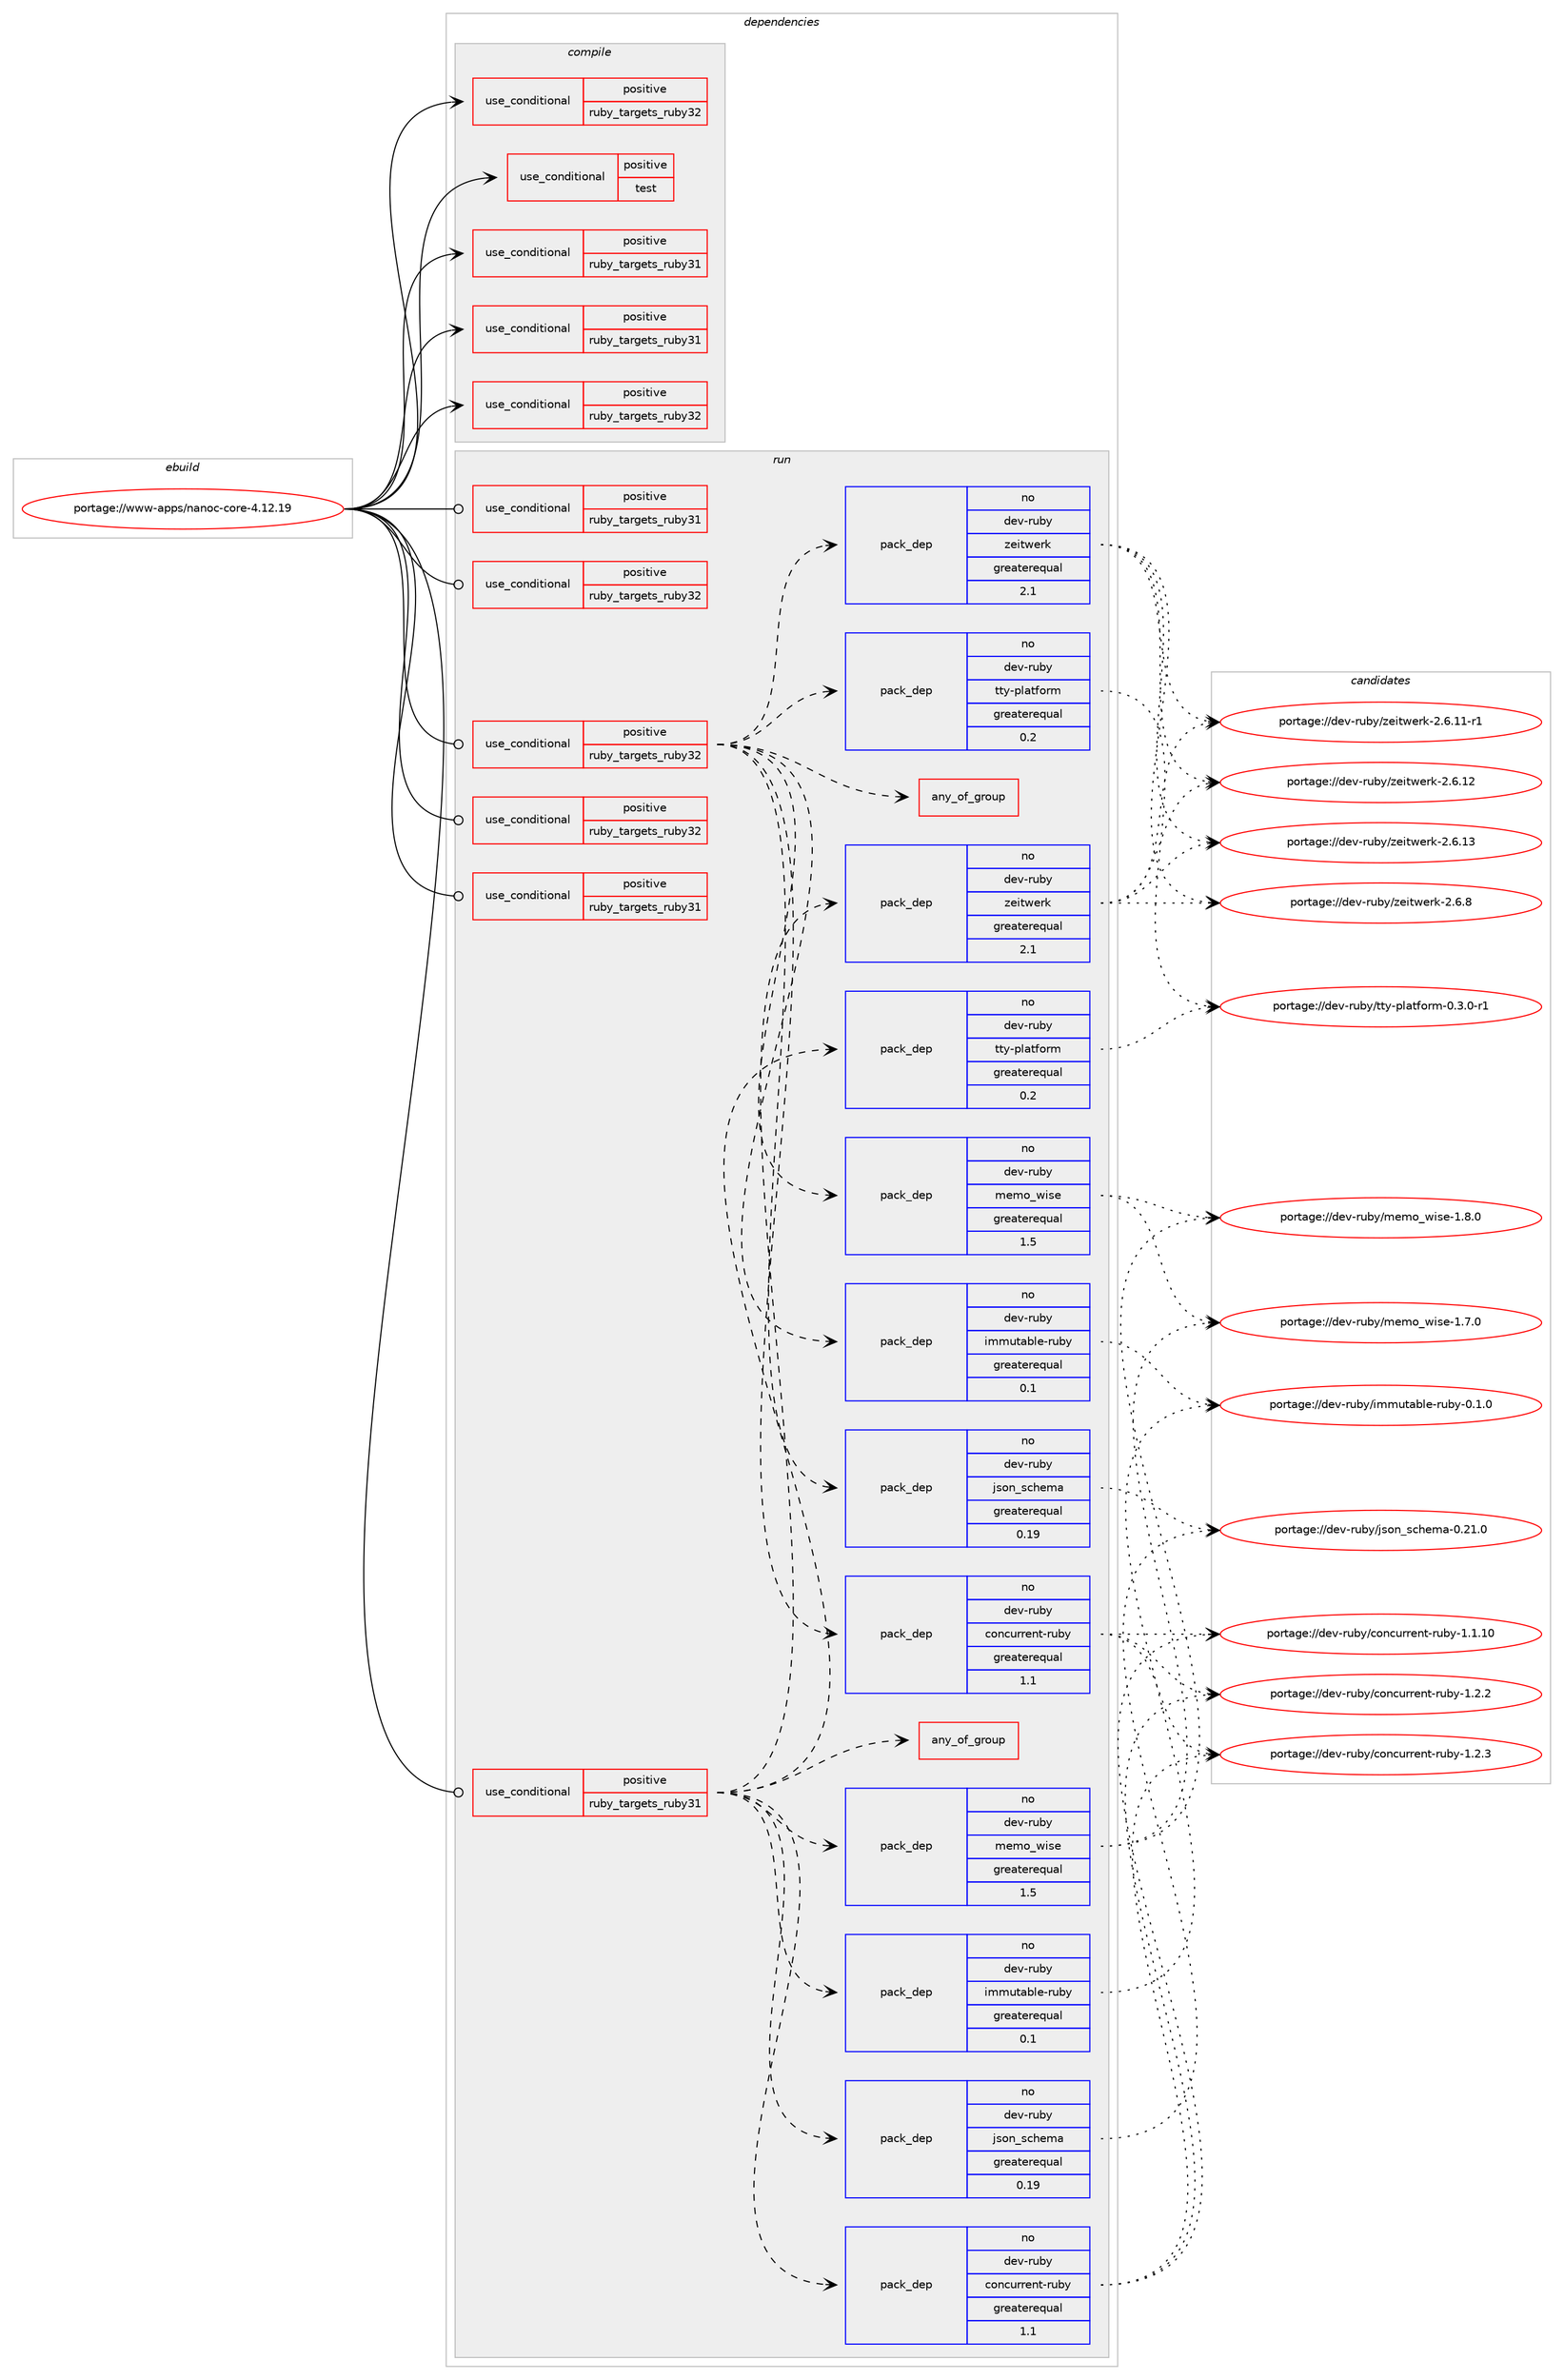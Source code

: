digraph prolog {

# *************
# Graph options
# *************

newrank=true;
concentrate=true;
compound=true;
graph [rankdir=LR,fontname=Helvetica,fontsize=10,ranksep=1.5];#, ranksep=2.5, nodesep=0.2];
edge  [arrowhead=vee];
node  [fontname=Helvetica,fontsize=10];

# **********
# The ebuild
# **********

subgraph cluster_leftcol {
color=gray;
rank=same;
label=<<i>ebuild</i>>;
id [label="portage://www-apps/nanoc-core-4.12.19", color=red, width=4, href="../www-apps/nanoc-core-4.12.19.svg"];
}

# ****************
# The dependencies
# ****************

subgraph cluster_midcol {
color=gray;
label=<<i>dependencies</i>>;
subgraph cluster_compile {
fillcolor="#eeeeee";
style=filled;
label=<<i>compile</i>>;
subgraph cond11977 {
dependency17262 [label=<<TABLE BORDER="0" CELLBORDER="1" CELLSPACING="0" CELLPADDING="4"><TR><TD ROWSPAN="3" CELLPADDING="10">use_conditional</TD></TR><TR><TD>positive</TD></TR><TR><TD>ruby_targets_ruby31</TD></TR></TABLE>>, shape=none, color=red];
# *** BEGIN UNKNOWN DEPENDENCY TYPE (TODO) ***
# dependency17262 -> package_dependency(portage://www-apps/nanoc-core-4.12.19,install,no,dev-lang,ruby,none,[,,],[slot(3.1)],[])
# *** END UNKNOWN DEPENDENCY TYPE (TODO) ***

}
id:e -> dependency17262:w [weight=20,style="solid",arrowhead="vee"];
subgraph cond11978 {
dependency17263 [label=<<TABLE BORDER="0" CELLBORDER="1" CELLSPACING="0" CELLPADDING="4"><TR><TD ROWSPAN="3" CELLPADDING="10">use_conditional</TD></TR><TR><TD>positive</TD></TR><TR><TD>ruby_targets_ruby31</TD></TR></TABLE>>, shape=none, color=red];
# *** BEGIN UNKNOWN DEPENDENCY TYPE (TODO) ***
# dependency17263 -> package_dependency(portage://www-apps/nanoc-core-4.12.19,install,no,virtual,rubygems,none,[,,],[],[use(enable(ruby_targets_ruby31),negative)])
# *** END UNKNOWN DEPENDENCY TYPE (TODO) ***

}
id:e -> dependency17263:w [weight=20,style="solid",arrowhead="vee"];
subgraph cond11979 {
dependency17264 [label=<<TABLE BORDER="0" CELLBORDER="1" CELLSPACING="0" CELLPADDING="4"><TR><TD ROWSPAN="3" CELLPADDING="10">use_conditional</TD></TR><TR><TD>positive</TD></TR><TR><TD>ruby_targets_ruby32</TD></TR></TABLE>>, shape=none, color=red];
# *** BEGIN UNKNOWN DEPENDENCY TYPE (TODO) ***
# dependency17264 -> package_dependency(portage://www-apps/nanoc-core-4.12.19,install,no,dev-lang,ruby,none,[,,],[slot(3.2)],[])
# *** END UNKNOWN DEPENDENCY TYPE (TODO) ***

}
id:e -> dependency17264:w [weight=20,style="solid",arrowhead="vee"];
subgraph cond11980 {
dependency17265 [label=<<TABLE BORDER="0" CELLBORDER="1" CELLSPACING="0" CELLPADDING="4"><TR><TD ROWSPAN="3" CELLPADDING="10">use_conditional</TD></TR><TR><TD>positive</TD></TR><TR><TD>ruby_targets_ruby32</TD></TR></TABLE>>, shape=none, color=red];
# *** BEGIN UNKNOWN DEPENDENCY TYPE (TODO) ***
# dependency17265 -> package_dependency(portage://www-apps/nanoc-core-4.12.19,install,no,virtual,rubygems,none,[,,],[],[use(enable(ruby_targets_ruby32),negative)])
# *** END UNKNOWN DEPENDENCY TYPE (TODO) ***

}
id:e -> dependency17265:w [weight=20,style="solid",arrowhead="vee"];
subgraph cond11981 {
dependency17266 [label=<<TABLE BORDER="0" CELLBORDER="1" CELLSPACING="0" CELLPADDING="4"><TR><TD ROWSPAN="3" CELLPADDING="10">use_conditional</TD></TR><TR><TD>positive</TD></TR><TR><TD>test</TD></TR></TABLE>>, shape=none, color=red];
# *** BEGIN UNKNOWN DEPENDENCY TYPE (TODO) ***
# dependency17266 -> package_dependency(portage://www-apps/nanoc-core-4.12.19,install,no,app-text,asciidoc,none,[,,],[],[])
# *** END UNKNOWN DEPENDENCY TYPE (TODO) ***

# *** BEGIN UNKNOWN DEPENDENCY TYPE (TODO) ***
# dependency17266 -> package_dependency(portage://www-apps/nanoc-core-4.12.19,install,no,app-text,highlight,none,[,,],[],[])
# *** END UNKNOWN DEPENDENCY TYPE (TODO) ***

}
id:e -> dependency17266:w [weight=20,style="solid",arrowhead="vee"];
}
subgraph cluster_compileandrun {
fillcolor="#eeeeee";
style=filled;
label=<<i>compile and run</i>>;
}
subgraph cluster_run {
fillcolor="#eeeeee";
style=filled;
label=<<i>run</i>>;
subgraph cond11982 {
dependency17267 [label=<<TABLE BORDER="0" CELLBORDER="1" CELLSPACING="0" CELLPADDING="4"><TR><TD ROWSPAN="3" CELLPADDING="10">use_conditional</TD></TR><TR><TD>positive</TD></TR><TR><TD>ruby_targets_ruby31</TD></TR></TABLE>>, shape=none, color=red];
# *** BEGIN UNKNOWN DEPENDENCY TYPE (TODO) ***
# dependency17267 -> package_dependency(portage://www-apps/nanoc-core-4.12.19,run,no,dev-lang,ruby,none,[,,],[slot(3.1)],[])
# *** END UNKNOWN DEPENDENCY TYPE (TODO) ***

}
id:e -> dependency17267:w [weight=20,style="solid",arrowhead="odot"];
subgraph cond11983 {
dependency17268 [label=<<TABLE BORDER="0" CELLBORDER="1" CELLSPACING="0" CELLPADDING="4"><TR><TD ROWSPAN="3" CELLPADDING="10">use_conditional</TD></TR><TR><TD>positive</TD></TR><TR><TD>ruby_targets_ruby31</TD></TR></TABLE>>, shape=none, color=red];
subgraph pack5073 {
dependency17269 [label=<<TABLE BORDER="0" CELLBORDER="1" CELLSPACING="0" CELLPADDING="4" WIDTH="220"><TR><TD ROWSPAN="6" CELLPADDING="30">pack_dep</TD></TR><TR><TD WIDTH="110">no</TD></TR><TR><TD>dev-ruby</TD></TR><TR><TD>concurrent-ruby</TD></TR><TR><TD>greaterequal</TD></TR><TR><TD>1.1</TD></TR></TABLE>>, shape=none, color=blue];
}
dependency17268:e -> dependency17269:w [weight=20,style="dashed",arrowhead="vee"];
# *** BEGIN UNKNOWN DEPENDENCY TYPE (TODO) ***
# dependency17268 -> package_dependency(portage://www-apps/nanoc-core-4.12.19,run,no,dev-ruby,ddmetrics,none,[,,],[slot(1)],[use(enable(ruby_targets_ruby31),negative)])
# *** END UNKNOWN DEPENDENCY TYPE (TODO) ***

# *** BEGIN UNKNOWN DEPENDENCY TYPE (TODO) ***
# dependency17268 -> package_dependency(portage://www-apps/nanoc-core-4.12.19,run,no,dev-ruby,ddplugin,none,[,,],[slot(1)],[use(enable(ruby_targets_ruby31),negative)])
# *** END UNKNOWN DEPENDENCY TYPE (TODO) ***

subgraph pack5074 {
dependency17270 [label=<<TABLE BORDER="0" CELLBORDER="1" CELLSPACING="0" CELLPADDING="4" WIDTH="220"><TR><TD ROWSPAN="6" CELLPADDING="30">pack_dep</TD></TR><TR><TD WIDTH="110">no</TD></TR><TR><TD>dev-ruby</TD></TR><TR><TD>immutable-ruby</TD></TR><TR><TD>greaterequal</TD></TR><TR><TD>0.1</TD></TR></TABLE>>, shape=none, color=blue];
}
dependency17268:e -> dependency17270:w [weight=20,style="dashed",arrowhead="vee"];
subgraph pack5075 {
dependency17271 [label=<<TABLE BORDER="0" CELLBORDER="1" CELLSPACING="0" CELLPADDING="4" WIDTH="220"><TR><TD ROWSPAN="6" CELLPADDING="30">pack_dep</TD></TR><TR><TD WIDTH="110">no</TD></TR><TR><TD>dev-ruby</TD></TR><TR><TD>json_schema</TD></TR><TR><TD>greaterequal</TD></TR><TR><TD>0.19</TD></TR></TABLE>>, shape=none, color=blue];
}
dependency17268:e -> dependency17271:w [weight=20,style="dashed",arrowhead="vee"];
subgraph pack5076 {
dependency17272 [label=<<TABLE BORDER="0" CELLBORDER="1" CELLSPACING="0" CELLPADDING="4" WIDTH="220"><TR><TD ROWSPAN="6" CELLPADDING="30">pack_dep</TD></TR><TR><TD WIDTH="110">no</TD></TR><TR><TD>dev-ruby</TD></TR><TR><TD>memo_wise</TD></TR><TR><TD>greaterequal</TD></TR><TR><TD>1.5</TD></TR></TABLE>>, shape=none, color=blue];
}
dependency17268:e -> dependency17272:w [weight=20,style="dashed",arrowhead="vee"];
subgraph any211 {
dependency17273 [label=<<TABLE BORDER="0" CELLBORDER="1" CELLSPACING="0" CELLPADDING="4"><TR><TD CELLPADDING="10">any_of_group</TD></TR></TABLE>>, shape=none, color=red];# *** BEGIN UNKNOWN DEPENDENCY TYPE (TODO) ***
# dependency17273 -> package_dependency(portage://www-apps/nanoc-core-4.12.19,run,no,dev-ruby,psych,none,[,,],[slot(5)],[use(enable(ruby_targets_ruby31),negative)])
# *** END UNKNOWN DEPENDENCY TYPE (TODO) ***

# *** BEGIN UNKNOWN DEPENDENCY TYPE (TODO) ***
# dependency17273 -> package_dependency(portage://www-apps/nanoc-core-4.12.19,run,no,dev-ruby,psych,none,[,,],[slot(0)],[use(enable(ruby_targets_ruby31),negative)])
# *** END UNKNOWN DEPENDENCY TYPE (TODO) ***

}
dependency17268:e -> dependency17273:w [weight=20,style="dashed",arrowhead="vee"];
# *** BEGIN UNKNOWN DEPENDENCY TYPE (TODO) ***
# dependency17268 -> package_dependency(portage://www-apps/nanoc-core-4.12.19,run,no,dev-ruby,slow_enumerator_tools,none,[,,],[slot(1)],[use(enable(ruby_targets_ruby31),negative)])
# *** END UNKNOWN DEPENDENCY TYPE (TODO) ***

subgraph pack5077 {
dependency17274 [label=<<TABLE BORDER="0" CELLBORDER="1" CELLSPACING="0" CELLPADDING="4" WIDTH="220"><TR><TD ROWSPAN="6" CELLPADDING="30">pack_dep</TD></TR><TR><TD WIDTH="110">no</TD></TR><TR><TD>dev-ruby</TD></TR><TR><TD>tty-platform</TD></TR><TR><TD>greaterequal</TD></TR><TR><TD>0.2</TD></TR></TABLE>>, shape=none, color=blue];
}
dependency17268:e -> dependency17274:w [weight=20,style="dashed",arrowhead="vee"];
subgraph pack5078 {
dependency17275 [label=<<TABLE BORDER="0" CELLBORDER="1" CELLSPACING="0" CELLPADDING="4" WIDTH="220"><TR><TD ROWSPAN="6" CELLPADDING="30">pack_dep</TD></TR><TR><TD WIDTH="110">no</TD></TR><TR><TD>dev-ruby</TD></TR><TR><TD>zeitwerk</TD></TR><TR><TD>greaterequal</TD></TR><TR><TD>2.1</TD></TR></TABLE>>, shape=none, color=blue];
}
dependency17268:e -> dependency17275:w [weight=20,style="dashed",arrowhead="vee"];
}
id:e -> dependency17268:w [weight=20,style="solid",arrowhead="odot"];
subgraph cond11984 {
dependency17276 [label=<<TABLE BORDER="0" CELLBORDER="1" CELLSPACING="0" CELLPADDING="4"><TR><TD ROWSPAN="3" CELLPADDING="10">use_conditional</TD></TR><TR><TD>positive</TD></TR><TR><TD>ruby_targets_ruby31</TD></TR></TABLE>>, shape=none, color=red];
# *** BEGIN UNKNOWN DEPENDENCY TYPE (TODO) ***
# dependency17276 -> package_dependency(portage://www-apps/nanoc-core-4.12.19,run,no,virtual,rubygems,none,[,,],[],[use(enable(ruby_targets_ruby31),negative)])
# *** END UNKNOWN DEPENDENCY TYPE (TODO) ***

}
id:e -> dependency17276:w [weight=20,style="solid",arrowhead="odot"];
subgraph cond11985 {
dependency17277 [label=<<TABLE BORDER="0" CELLBORDER="1" CELLSPACING="0" CELLPADDING="4"><TR><TD ROWSPAN="3" CELLPADDING="10">use_conditional</TD></TR><TR><TD>positive</TD></TR><TR><TD>ruby_targets_ruby32</TD></TR></TABLE>>, shape=none, color=red];
# *** BEGIN UNKNOWN DEPENDENCY TYPE (TODO) ***
# dependency17277 -> package_dependency(portage://www-apps/nanoc-core-4.12.19,run,no,dev-lang,ruby,none,[,,],[slot(3.2)],[])
# *** END UNKNOWN DEPENDENCY TYPE (TODO) ***

}
id:e -> dependency17277:w [weight=20,style="solid",arrowhead="odot"];
subgraph cond11986 {
dependency17278 [label=<<TABLE BORDER="0" CELLBORDER="1" CELLSPACING="0" CELLPADDING="4"><TR><TD ROWSPAN="3" CELLPADDING="10">use_conditional</TD></TR><TR><TD>positive</TD></TR><TR><TD>ruby_targets_ruby32</TD></TR></TABLE>>, shape=none, color=red];
subgraph pack5079 {
dependency17279 [label=<<TABLE BORDER="0" CELLBORDER="1" CELLSPACING="0" CELLPADDING="4" WIDTH="220"><TR><TD ROWSPAN="6" CELLPADDING="30">pack_dep</TD></TR><TR><TD WIDTH="110">no</TD></TR><TR><TD>dev-ruby</TD></TR><TR><TD>concurrent-ruby</TD></TR><TR><TD>greaterequal</TD></TR><TR><TD>1.1</TD></TR></TABLE>>, shape=none, color=blue];
}
dependency17278:e -> dependency17279:w [weight=20,style="dashed",arrowhead="vee"];
# *** BEGIN UNKNOWN DEPENDENCY TYPE (TODO) ***
# dependency17278 -> package_dependency(portage://www-apps/nanoc-core-4.12.19,run,no,dev-ruby,ddmetrics,none,[,,],[slot(1)],[use(enable(ruby_targets_ruby32),negative)])
# *** END UNKNOWN DEPENDENCY TYPE (TODO) ***

# *** BEGIN UNKNOWN DEPENDENCY TYPE (TODO) ***
# dependency17278 -> package_dependency(portage://www-apps/nanoc-core-4.12.19,run,no,dev-ruby,ddplugin,none,[,,],[slot(1)],[use(enable(ruby_targets_ruby32),negative)])
# *** END UNKNOWN DEPENDENCY TYPE (TODO) ***

subgraph pack5080 {
dependency17280 [label=<<TABLE BORDER="0" CELLBORDER="1" CELLSPACING="0" CELLPADDING="4" WIDTH="220"><TR><TD ROWSPAN="6" CELLPADDING="30">pack_dep</TD></TR><TR><TD WIDTH="110">no</TD></TR><TR><TD>dev-ruby</TD></TR><TR><TD>immutable-ruby</TD></TR><TR><TD>greaterequal</TD></TR><TR><TD>0.1</TD></TR></TABLE>>, shape=none, color=blue];
}
dependency17278:e -> dependency17280:w [weight=20,style="dashed",arrowhead="vee"];
subgraph pack5081 {
dependency17281 [label=<<TABLE BORDER="0" CELLBORDER="1" CELLSPACING="0" CELLPADDING="4" WIDTH="220"><TR><TD ROWSPAN="6" CELLPADDING="30">pack_dep</TD></TR><TR><TD WIDTH="110">no</TD></TR><TR><TD>dev-ruby</TD></TR><TR><TD>json_schema</TD></TR><TR><TD>greaterequal</TD></TR><TR><TD>0.19</TD></TR></TABLE>>, shape=none, color=blue];
}
dependency17278:e -> dependency17281:w [weight=20,style="dashed",arrowhead="vee"];
subgraph pack5082 {
dependency17282 [label=<<TABLE BORDER="0" CELLBORDER="1" CELLSPACING="0" CELLPADDING="4" WIDTH="220"><TR><TD ROWSPAN="6" CELLPADDING="30">pack_dep</TD></TR><TR><TD WIDTH="110">no</TD></TR><TR><TD>dev-ruby</TD></TR><TR><TD>memo_wise</TD></TR><TR><TD>greaterequal</TD></TR><TR><TD>1.5</TD></TR></TABLE>>, shape=none, color=blue];
}
dependency17278:e -> dependency17282:w [weight=20,style="dashed",arrowhead="vee"];
subgraph any212 {
dependency17283 [label=<<TABLE BORDER="0" CELLBORDER="1" CELLSPACING="0" CELLPADDING="4"><TR><TD CELLPADDING="10">any_of_group</TD></TR></TABLE>>, shape=none, color=red];# *** BEGIN UNKNOWN DEPENDENCY TYPE (TODO) ***
# dependency17283 -> package_dependency(portage://www-apps/nanoc-core-4.12.19,run,no,dev-ruby,psych,none,[,,],[slot(5)],[use(enable(ruby_targets_ruby32),negative)])
# *** END UNKNOWN DEPENDENCY TYPE (TODO) ***

# *** BEGIN UNKNOWN DEPENDENCY TYPE (TODO) ***
# dependency17283 -> package_dependency(portage://www-apps/nanoc-core-4.12.19,run,no,dev-ruby,psych,none,[,,],[slot(0)],[use(enable(ruby_targets_ruby32),negative)])
# *** END UNKNOWN DEPENDENCY TYPE (TODO) ***

}
dependency17278:e -> dependency17283:w [weight=20,style="dashed",arrowhead="vee"];
# *** BEGIN UNKNOWN DEPENDENCY TYPE (TODO) ***
# dependency17278 -> package_dependency(portage://www-apps/nanoc-core-4.12.19,run,no,dev-ruby,slow_enumerator_tools,none,[,,],[slot(1)],[use(enable(ruby_targets_ruby32),negative)])
# *** END UNKNOWN DEPENDENCY TYPE (TODO) ***

subgraph pack5083 {
dependency17284 [label=<<TABLE BORDER="0" CELLBORDER="1" CELLSPACING="0" CELLPADDING="4" WIDTH="220"><TR><TD ROWSPAN="6" CELLPADDING="30">pack_dep</TD></TR><TR><TD WIDTH="110">no</TD></TR><TR><TD>dev-ruby</TD></TR><TR><TD>tty-platform</TD></TR><TR><TD>greaterequal</TD></TR><TR><TD>0.2</TD></TR></TABLE>>, shape=none, color=blue];
}
dependency17278:e -> dependency17284:w [weight=20,style="dashed",arrowhead="vee"];
subgraph pack5084 {
dependency17285 [label=<<TABLE BORDER="0" CELLBORDER="1" CELLSPACING="0" CELLPADDING="4" WIDTH="220"><TR><TD ROWSPAN="6" CELLPADDING="30">pack_dep</TD></TR><TR><TD WIDTH="110">no</TD></TR><TR><TD>dev-ruby</TD></TR><TR><TD>zeitwerk</TD></TR><TR><TD>greaterequal</TD></TR><TR><TD>2.1</TD></TR></TABLE>>, shape=none, color=blue];
}
dependency17278:e -> dependency17285:w [weight=20,style="dashed",arrowhead="vee"];
}
id:e -> dependency17278:w [weight=20,style="solid",arrowhead="odot"];
subgraph cond11987 {
dependency17286 [label=<<TABLE BORDER="0" CELLBORDER="1" CELLSPACING="0" CELLPADDING="4"><TR><TD ROWSPAN="3" CELLPADDING="10">use_conditional</TD></TR><TR><TD>positive</TD></TR><TR><TD>ruby_targets_ruby32</TD></TR></TABLE>>, shape=none, color=red];
# *** BEGIN UNKNOWN DEPENDENCY TYPE (TODO) ***
# dependency17286 -> package_dependency(portage://www-apps/nanoc-core-4.12.19,run,no,virtual,rubygems,none,[,,],[],[use(enable(ruby_targets_ruby32),negative)])
# *** END UNKNOWN DEPENDENCY TYPE (TODO) ***

}
id:e -> dependency17286:w [weight=20,style="solid",arrowhead="odot"];
}
}

# **************
# The candidates
# **************

subgraph cluster_choices {
rank=same;
color=gray;
label=<<i>candidates</i>>;

subgraph choice5073 {
color=black;
nodesep=1;
choice1001011184511411798121479911111099117114114101110116451141179812145494649464948 [label="portage://dev-ruby/concurrent-ruby-1.1.10", color=red, width=4,href="../dev-ruby/concurrent-ruby-1.1.10.svg"];
choice10010111845114117981214799111110991171141141011101164511411798121454946504650 [label="portage://dev-ruby/concurrent-ruby-1.2.2", color=red, width=4,href="../dev-ruby/concurrent-ruby-1.2.2.svg"];
choice10010111845114117981214799111110991171141141011101164511411798121454946504651 [label="portage://dev-ruby/concurrent-ruby-1.2.3", color=red, width=4,href="../dev-ruby/concurrent-ruby-1.2.3.svg"];
dependency17269:e -> choice1001011184511411798121479911111099117114114101110116451141179812145494649464948:w [style=dotted,weight="100"];
dependency17269:e -> choice10010111845114117981214799111110991171141141011101164511411798121454946504650:w [style=dotted,weight="100"];
dependency17269:e -> choice10010111845114117981214799111110991171141141011101164511411798121454946504651:w [style=dotted,weight="100"];
}
subgraph choice5074 {
color=black;
nodesep=1;
choice10010111845114117981214710510910911711697981081014511411798121454846494648 [label="portage://dev-ruby/immutable-ruby-0.1.0", color=red, width=4,href="../dev-ruby/immutable-ruby-0.1.0.svg"];
dependency17270:e -> choice10010111845114117981214710510910911711697981081014511411798121454846494648:w [style=dotted,weight="100"];
}
subgraph choice5075 {
color=black;
nodesep=1;
choice10010111845114117981214710611511111095115991041011099745484650494648 [label="portage://dev-ruby/json_schema-0.21.0", color=red, width=4,href="../dev-ruby/json_schema-0.21.0.svg"];
dependency17271:e -> choice10010111845114117981214710611511111095115991041011099745484650494648:w [style=dotted,weight="100"];
}
subgraph choice5076 {
color=black;
nodesep=1;
choice10010111845114117981214710910110911195119105115101454946554648 [label="portage://dev-ruby/memo_wise-1.7.0", color=red, width=4,href="../dev-ruby/memo_wise-1.7.0.svg"];
choice10010111845114117981214710910110911195119105115101454946564648 [label="portage://dev-ruby/memo_wise-1.8.0", color=red, width=4,href="../dev-ruby/memo_wise-1.8.0.svg"];
dependency17272:e -> choice10010111845114117981214710910110911195119105115101454946554648:w [style=dotted,weight="100"];
dependency17272:e -> choice10010111845114117981214710910110911195119105115101454946564648:w [style=dotted,weight="100"];
}
subgraph choice5077 {
color=black;
nodesep=1;
choice10010111845114117981214711611612145112108971161021111141094548465146484511449 [label="portage://dev-ruby/tty-platform-0.3.0-r1", color=red, width=4,href="../dev-ruby/tty-platform-0.3.0-r1.svg"];
dependency17274:e -> choice10010111845114117981214711611612145112108971161021111141094548465146484511449:w [style=dotted,weight="100"];
}
subgraph choice5078 {
color=black;
nodesep=1;
choice100101118451141179812147122101105116119101114107455046544649494511449 [label="portage://dev-ruby/zeitwerk-2.6.11-r1", color=red, width=4,href="../dev-ruby/zeitwerk-2.6.11-r1.svg"];
choice10010111845114117981214712210110511611910111410745504654464950 [label="portage://dev-ruby/zeitwerk-2.6.12", color=red, width=4,href="../dev-ruby/zeitwerk-2.6.12.svg"];
choice10010111845114117981214712210110511611910111410745504654464951 [label="portage://dev-ruby/zeitwerk-2.6.13", color=red, width=4,href="../dev-ruby/zeitwerk-2.6.13.svg"];
choice100101118451141179812147122101105116119101114107455046544656 [label="portage://dev-ruby/zeitwerk-2.6.8", color=red, width=4,href="../dev-ruby/zeitwerk-2.6.8.svg"];
dependency17275:e -> choice100101118451141179812147122101105116119101114107455046544649494511449:w [style=dotted,weight="100"];
dependency17275:e -> choice10010111845114117981214712210110511611910111410745504654464950:w [style=dotted,weight="100"];
dependency17275:e -> choice10010111845114117981214712210110511611910111410745504654464951:w [style=dotted,weight="100"];
dependency17275:e -> choice100101118451141179812147122101105116119101114107455046544656:w [style=dotted,weight="100"];
}
subgraph choice5079 {
color=black;
nodesep=1;
choice1001011184511411798121479911111099117114114101110116451141179812145494649464948 [label="portage://dev-ruby/concurrent-ruby-1.1.10", color=red, width=4,href="../dev-ruby/concurrent-ruby-1.1.10.svg"];
choice10010111845114117981214799111110991171141141011101164511411798121454946504650 [label="portage://dev-ruby/concurrent-ruby-1.2.2", color=red, width=4,href="../dev-ruby/concurrent-ruby-1.2.2.svg"];
choice10010111845114117981214799111110991171141141011101164511411798121454946504651 [label="portage://dev-ruby/concurrent-ruby-1.2.3", color=red, width=4,href="../dev-ruby/concurrent-ruby-1.2.3.svg"];
dependency17279:e -> choice1001011184511411798121479911111099117114114101110116451141179812145494649464948:w [style=dotted,weight="100"];
dependency17279:e -> choice10010111845114117981214799111110991171141141011101164511411798121454946504650:w [style=dotted,weight="100"];
dependency17279:e -> choice10010111845114117981214799111110991171141141011101164511411798121454946504651:w [style=dotted,weight="100"];
}
subgraph choice5080 {
color=black;
nodesep=1;
choice10010111845114117981214710510910911711697981081014511411798121454846494648 [label="portage://dev-ruby/immutable-ruby-0.1.0", color=red, width=4,href="../dev-ruby/immutable-ruby-0.1.0.svg"];
dependency17280:e -> choice10010111845114117981214710510910911711697981081014511411798121454846494648:w [style=dotted,weight="100"];
}
subgraph choice5081 {
color=black;
nodesep=1;
choice10010111845114117981214710611511111095115991041011099745484650494648 [label="portage://dev-ruby/json_schema-0.21.0", color=red, width=4,href="../dev-ruby/json_schema-0.21.0.svg"];
dependency17281:e -> choice10010111845114117981214710611511111095115991041011099745484650494648:w [style=dotted,weight="100"];
}
subgraph choice5082 {
color=black;
nodesep=1;
choice10010111845114117981214710910110911195119105115101454946554648 [label="portage://dev-ruby/memo_wise-1.7.0", color=red, width=4,href="../dev-ruby/memo_wise-1.7.0.svg"];
choice10010111845114117981214710910110911195119105115101454946564648 [label="portage://dev-ruby/memo_wise-1.8.0", color=red, width=4,href="../dev-ruby/memo_wise-1.8.0.svg"];
dependency17282:e -> choice10010111845114117981214710910110911195119105115101454946554648:w [style=dotted,weight="100"];
dependency17282:e -> choice10010111845114117981214710910110911195119105115101454946564648:w [style=dotted,weight="100"];
}
subgraph choice5083 {
color=black;
nodesep=1;
choice10010111845114117981214711611612145112108971161021111141094548465146484511449 [label="portage://dev-ruby/tty-platform-0.3.0-r1", color=red, width=4,href="../dev-ruby/tty-platform-0.3.0-r1.svg"];
dependency17284:e -> choice10010111845114117981214711611612145112108971161021111141094548465146484511449:w [style=dotted,weight="100"];
}
subgraph choice5084 {
color=black;
nodesep=1;
choice100101118451141179812147122101105116119101114107455046544649494511449 [label="portage://dev-ruby/zeitwerk-2.6.11-r1", color=red, width=4,href="../dev-ruby/zeitwerk-2.6.11-r1.svg"];
choice10010111845114117981214712210110511611910111410745504654464950 [label="portage://dev-ruby/zeitwerk-2.6.12", color=red, width=4,href="../dev-ruby/zeitwerk-2.6.12.svg"];
choice10010111845114117981214712210110511611910111410745504654464951 [label="portage://dev-ruby/zeitwerk-2.6.13", color=red, width=4,href="../dev-ruby/zeitwerk-2.6.13.svg"];
choice100101118451141179812147122101105116119101114107455046544656 [label="portage://dev-ruby/zeitwerk-2.6.8", color=red, width=4,href="../dev-ruby/zeitwerk-2.6.8.svg"];
dependency17285:e -> choice100101118451141179812147122101105116119101114107455046544649494511449:w [style=dotted,weight="100"];
dependency17285:e -> choice10010111845114117981214712210110511611910111410745504654464950:w [style=dotted,weight="100"];
dependency17285:e -> choice10010111845114117981214712210110511611910111410745504654464951:w [style=dotted,weight="100"];
dependency17285:e -> choice100101118451141179812147122101105116119101114107455046544656:w [style=dotted,weight="100"];
}
}

}

